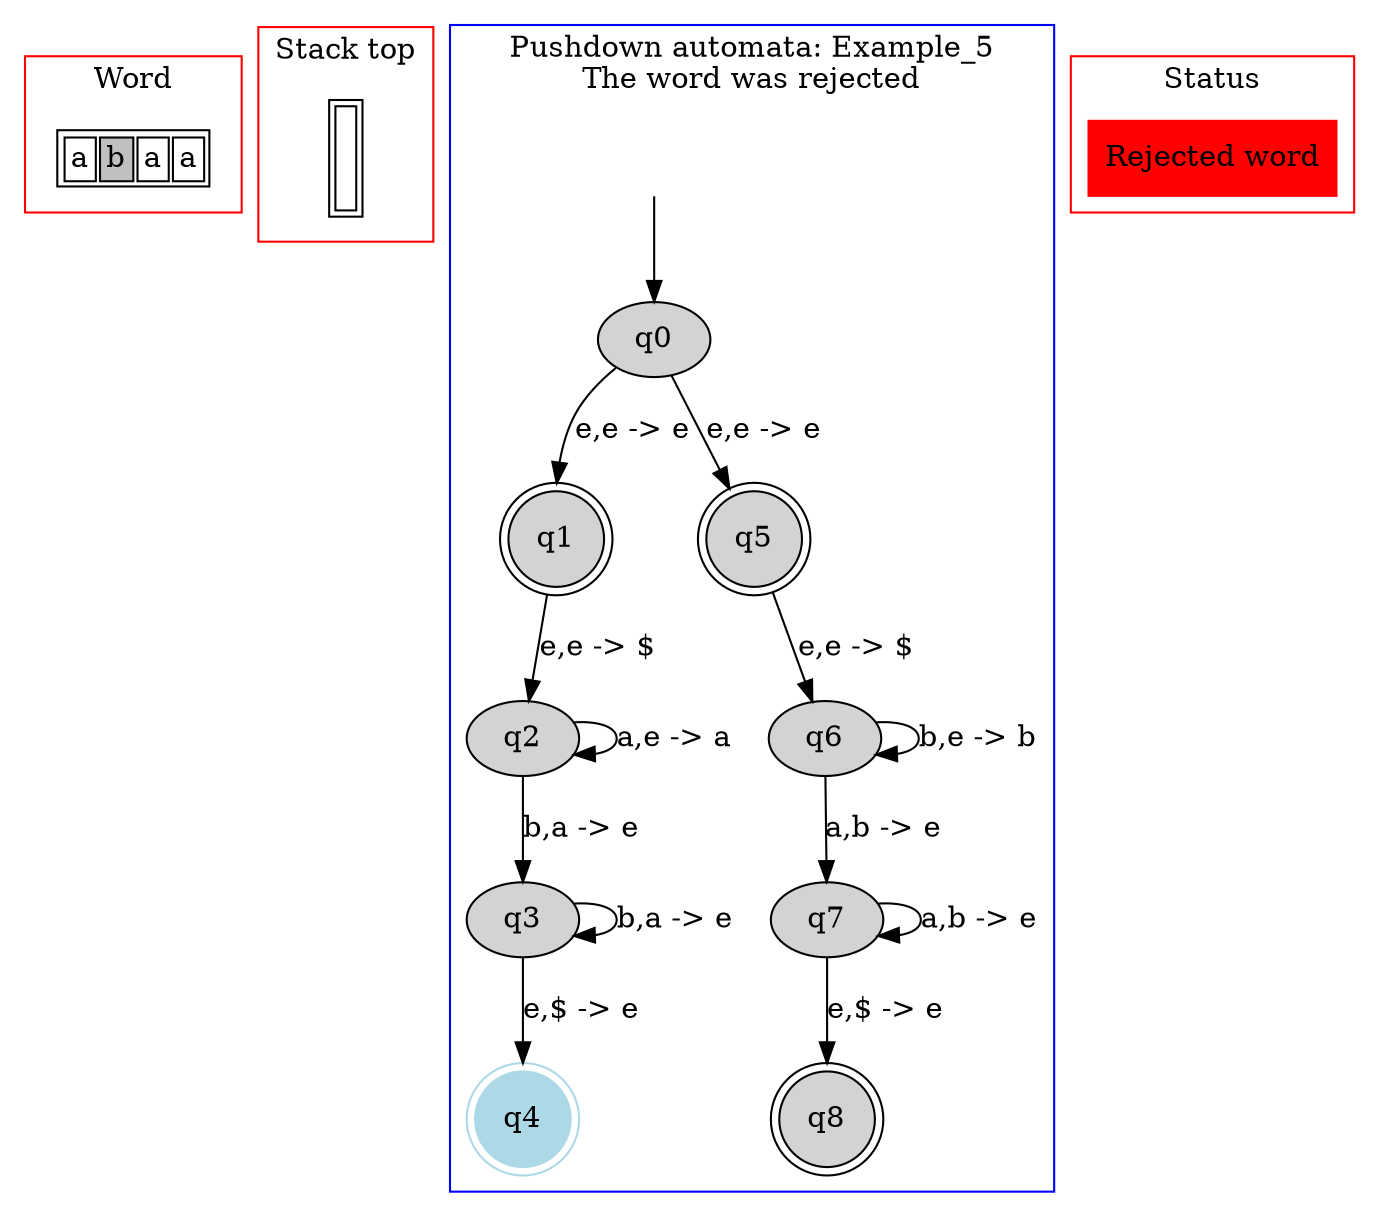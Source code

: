 digraph G {
	subgraph cluster_0 {
		node [shape=plaintext];

struct1 [label=<<TABLE>
<TR>
<TD><FONT>a</FONT></TD>
<TD BGCOLOR="gray"><FONT>b</FONT></TD>
<TD><FONT>a</FONT></TD>
<TD><FONT>a</FONT></TD>
</TR>
</TABLE>>];
label = "Word";
color=red;
}
	subgraph cluster_2 {
		node [shape=plaintext];

struct2 [label=<<TABLE>
<TR>
<TD width="10" height="50">
</TD>
</TR>
</TABLE>>];
label = "Stack top";
color=red;
}
	subgraph cluster_1 {
		node [style=filled];
		label = "Pushdown automata: Example_5
The word was rejected"
		color=blue;

		q0;
		q1 [shape="doublecircle"];
		q2;
		q3;
		q4 [shape="doublecircle",color="lightblue"];
		q5 [shape="doublecircle"];
		q6;
		q7;
		q8 [shape="doublecircle"];
		q0->q1[label="e,e -> e"];
		q0->q5[label="e,e -> e"];
		q1->q2[label="e,e -> $"];
		q2->q2[label="a,e -> a"];
		q2->q3[label="b,a -> e"];
		q3->q3[label="b,a -> e"];
		q3->q4[label="e,$ -> e"];
		q5->q6[label="e,e -> $"];
		q6->q6[label="b,e -> b"];
		q6->q7[label="a,b -> e"];
		q7->q7[label="a,b -> e"];
		q7->q8[label="e,$ -> e"];
x [color=white, label=""];		x->q0	}

subgraph cluster_0s {
node [style=filled, shape=rect];
cluster_0_n [label="Rejected word", color="red"];
label = "Status";
color=red;
}
}